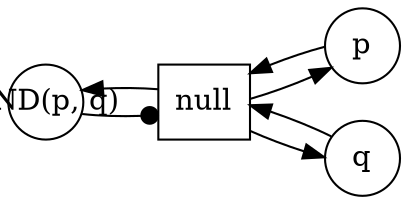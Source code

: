 digraph G {
  rankdir="LR";
  subgraph place {
    graph [shape=circle,color=gray];
    node [shape=circle,fixedsize=true,width=.5];
    pl0 [label="AND(p, q)"];
    pl1 [label="p"];
    pl2 [label="q"];
  } 
  subgraph transitions {
    node [shape=rect,height=.5,width=.5];
    tr0 [label="null"];
  } 
  tr0 -> pl1 [] ;
  pl1 -> tr0 [] ;
  tr0 -> pl2 [] ;
  pl2 -> tr0 [] ;
  tr0 -> pl0 [] ;
  pl0 -> tr0 [arrowhead=dot] ;
}

